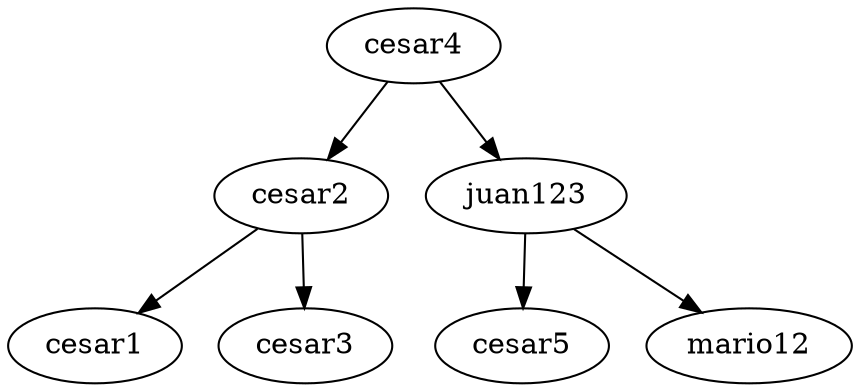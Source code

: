 digraph Figura{
	cesar2 ->cesar1;
	cesar2 ->cesar3;
	cesar4 ->cesar2;
	cesar4 ->juan123;
	juan123 ->cesar5;
	juan123 ->mario12;
	
}